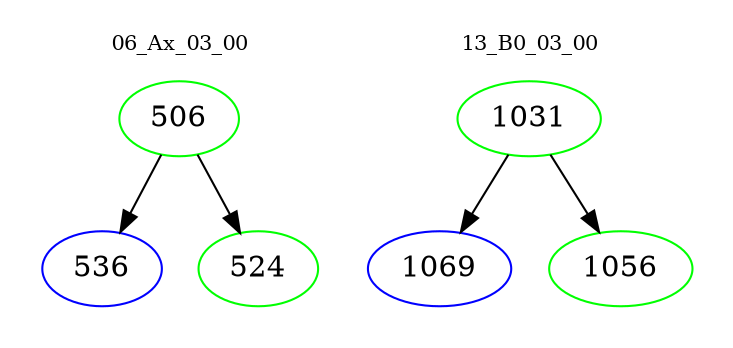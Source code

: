 digraph{
subgraph cluster_0 {
color = white
label = "06_Ax_03_00";
fontsize=10;
T0_506 [label="506", color="green"]
T0_506 -> T0_536 [color="black"]
T0_536 [label="536", color="blue"]
T0_506 -> T0_524 [color="black"]
T0_524 [label="524", color="green"]
}
subgraph cluster_1 {
color = white
label = "13_B0_03_00";
fontsize=10;
T1_1031 [label="1031", color="green"]
T1_1031 -> T1_1069 [color="black"]
T1_1069 [label="1069", color="blue"]
T1_1031 -> T1_1056 [color="black"]
T1_1056 [label="1056", color="green"]
}
}
